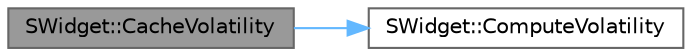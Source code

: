 digraph "SWidget::CacheVolatility"
{
 // INTERACTIVE_SVG=YES
 // LATEX_PDF_SIZE
  bgcolor="transparent";
  edge [fontname=Helvetica,fontsize=10,labelfontname=Helvetica,labelfontsize=10];
  node [fontname=Helvetica,fontsize=10,shape=box,height=0.2,width=0.4];
  rankdir="LR";
  Node1 [id="Node000001",label="SWidget::CacheVolatility",height=0.2,width=0.4,color="gray40", fillcolor="grey60", style="filled", fontcolor="black",tooltip="Recalculates volatility of the widget and caches the result."];
  Node1 -> Node2 [id="edge1_Node000001_Node000002",color="steelblue1",style="solid",tooltip=" "];
  Node2 [id="Node000002",label="SWidget::ComputeVolatility",height=0.2,width=0.4,color="grey40", fillcolor="white", style="filled",URL="$dd/de2/classSWidget.html#a4b152b6dffb79e8e1fe8abb1dc73c407",tooltip="Recomputes the volatility of the widget."];
}
